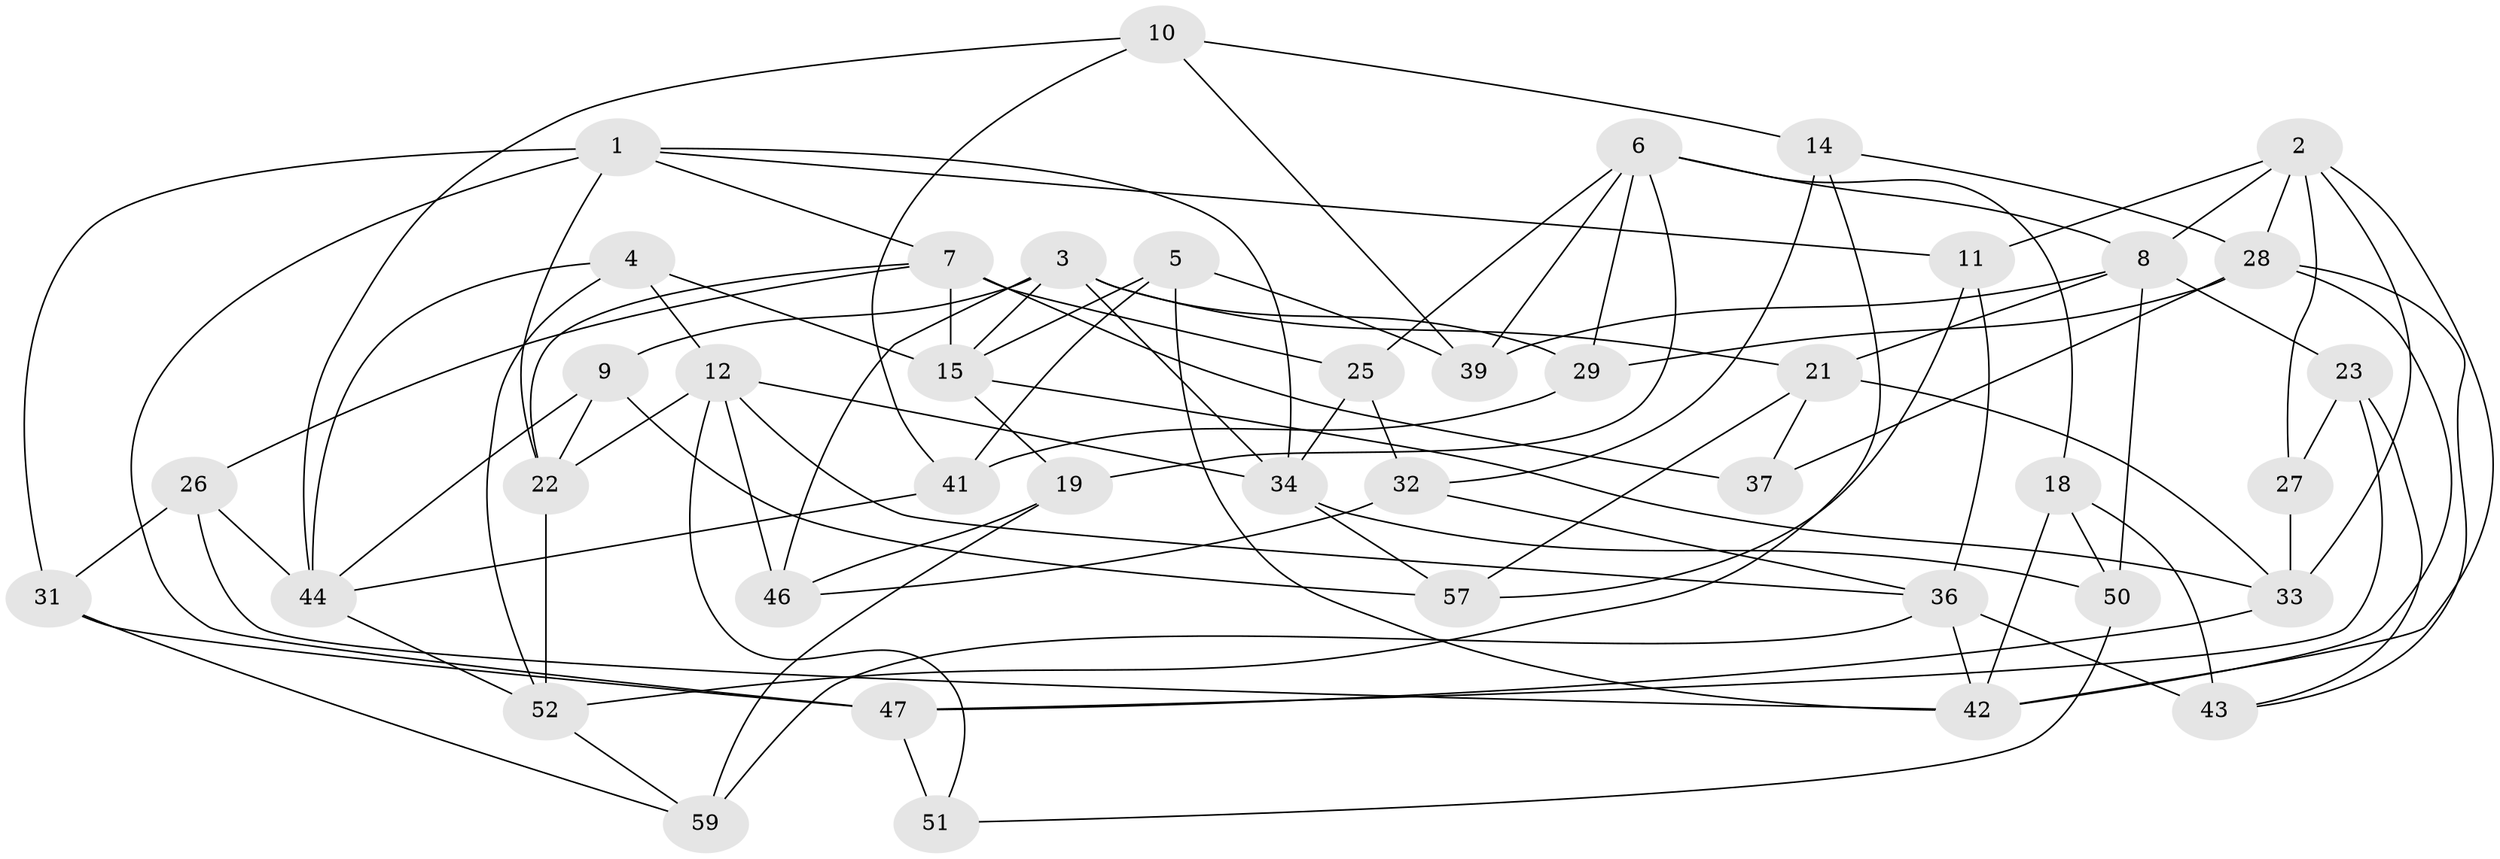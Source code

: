 // original degree distribution, {4: 1.0}
// Generated by graph-tools (version 1.1) at 2025/11/02/27/25 16:11:46]
// undirected, 42 vertices, 98 edges
graph export_dot {
graph [start="1"]
  node [color=gray90,style=filled];
  1 [super="+30"];
  2 [super="+24"];
  3 [super="+13"];
  4;
  5;
  6 [super="+16"];
  7 [super="+53"];
  8 [super="+45"];
  9;
  10;
  11;
  12 [super="+17"];
  14;
  15 [super="+20"];
  18;
  19;
  21 [super="+38"];
  22 [super="+49"];
  23;
  25;
  26;
  27;
  28 [super="+35"];
  29;
  31;
  32;
  33 [super="+40"];
  34 [super="+48"];
  36 [super="+58"];
  37;
  39;
  41;
  42 [super="+55"];
  43;
  44 [super="+56"];
  46;
  47 [super="+60"];
  50;
  51;
  52 [super="+54"];
  57;
  59;
  1 -- 31;
  1 -- 34;
  1 -- 47;
  1 -- 11;
  1 -- 22;
  1 -- 7;
  2 -- 33;
  2 -- 27;
  2 -- 11;
  2 -- 28;
  2 -- 42;
  2 -- 8;
  3 -- 29;
  3 -- 46;
  3 -- 9;
  3 -- 15;
  3 -- 34;
  3 -- 21;
  4 -- 52;
  4 -- 44;
  4 -- 15;
  4 -- 12;
  5 -- 41;
  5 -- 39;
  5 -- 42;
  5 -- 15;
  6 -- 25;
  6 -- 19;
  6 -- 29;
  6 -- 8;
  6 -- 18;
  6 -- 39;
  7 -- 37;
  7 -- 25;
  7 -- 26;
  7 -- 22;
  7 -- 15;
  8 -- 23;
  8 -- 50;
  8 -- 21;
  8 -- 39;
  9 -- 57;
  9 -- 44;
  9 -- 22;
  10 -- 41;
  10 -- 14;
  10 -- 39;
  10 -- 44;
  11 -- 57;
  11 -- 36;
  12 -- 36;
  12 -- 22;
  12 -- 34;
  12 -- 51;
  12 -- 46;
  14 -- 32;
  14 -- 52;
  14 -- 28;
  15 -- 19;
  15 -- 33;
  18 -- 43;
  18 -- 50;
  18 -- 42;
  19 -- 59;
  19 -- 46;
  21 -- 37 [weight=2];
  21 -- 33;
  21 -- 57;
  22 -- 52 [weight=2];
  23 -- 43;
  23 -- 27;
  23 -- 47;
  25 -- 32;
  25 -- 34;
  26 -- 44;
  26 -- 42;
  26 -- 31;
  27 -- 33 [weight=2];
  28 -- 43;
  28 -- 37;
  28 -- 42;
  28 -- 29;
  29 -- 41;
  31 -- 59;
  31 -- 47;
  32 -- 36;
  32 -- 46;
  33 -- 47;
  34 -- 57;
  34 -- 50;
  36 -- 43;
  36 -- 59;
  36 -- 42;
  41 -- 44;
  44 -- 52;
  47 -- 51 [weight=2];
  50 -- 51;
  52 -- 59;
}
